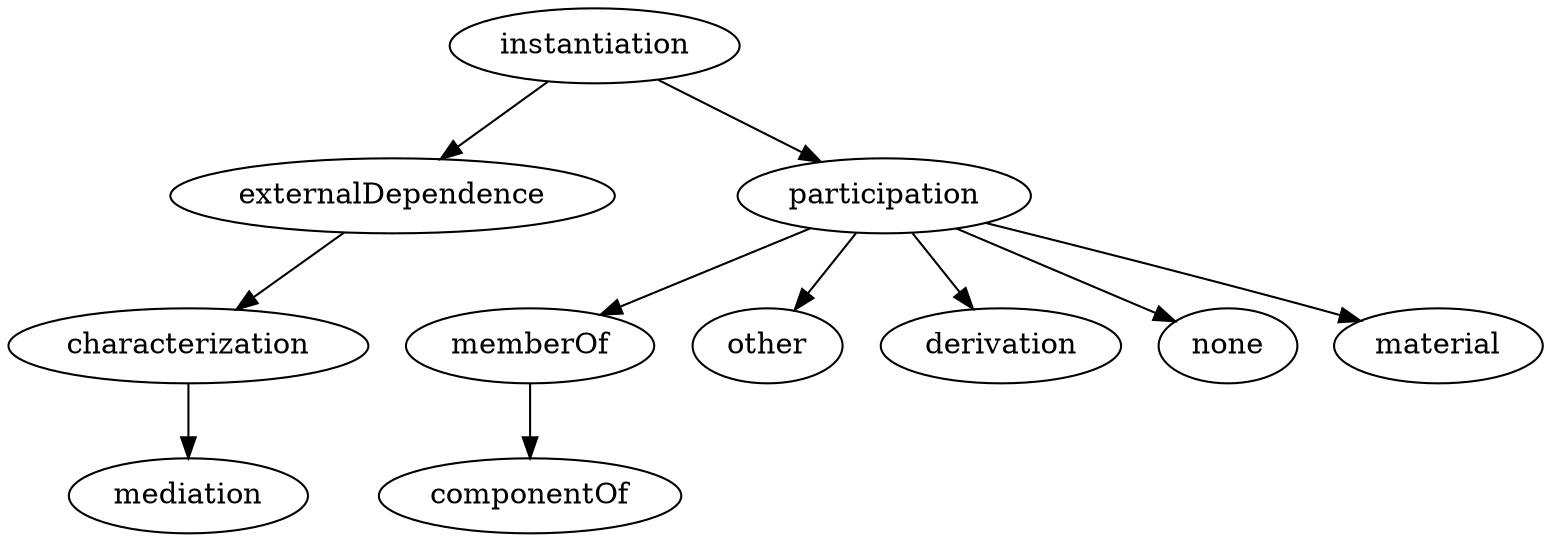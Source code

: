strict digraph  {
instantiation;
externalDependence;
participation;
characterization;
mediation;
memberOf;
other;
derivation;
none;
material;
componentOf;
instantiation -> externalDependence;
instantiation -> participation;
externalDependence -> characterization;
participation -> memberOf;
participation -> other;
participation -> derivation;
participation -> none;
participation -> material;
characterization -> mediation;
memberOf -> componentOf;
}
